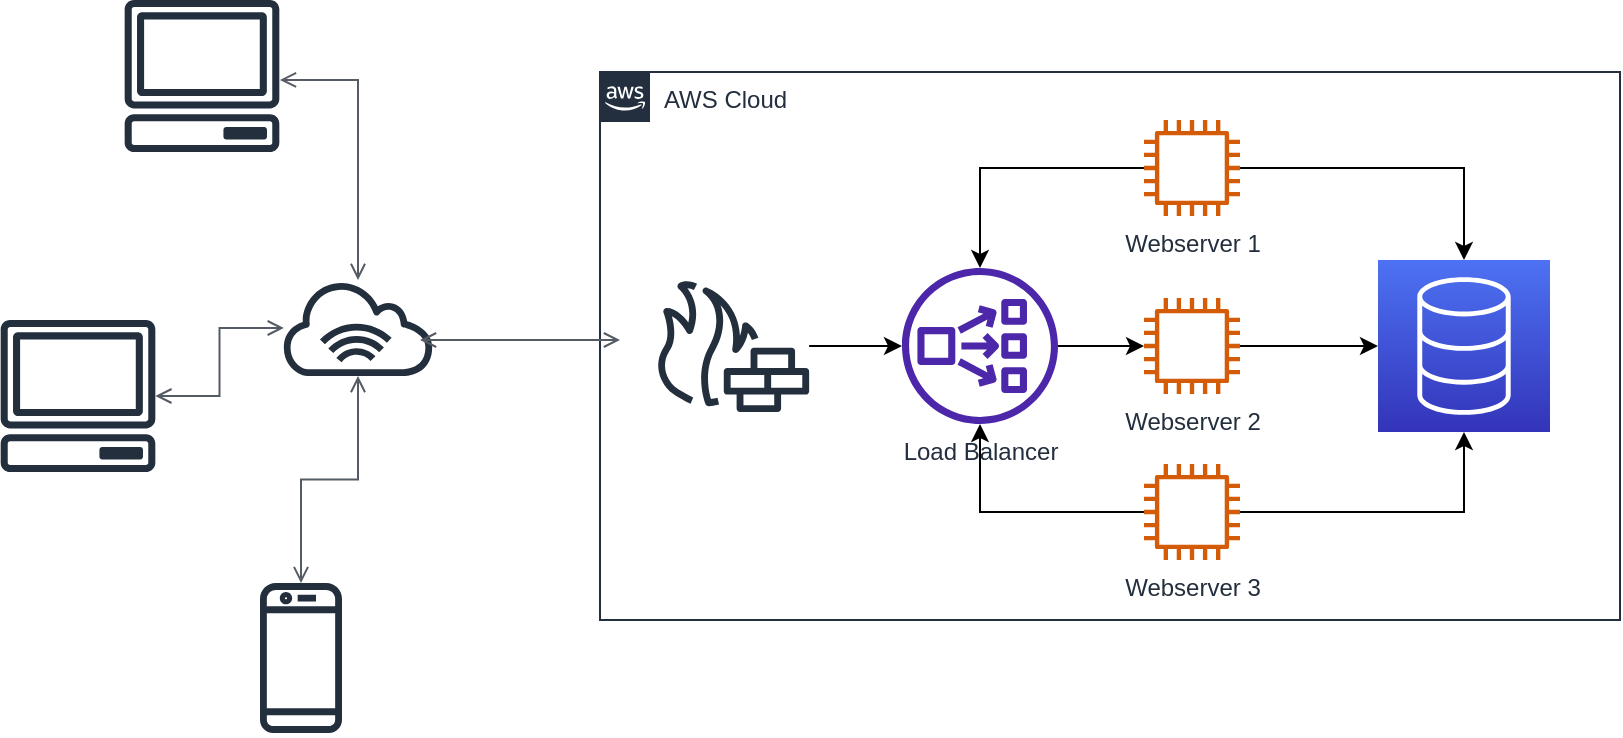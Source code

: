 <mxfile version="16.0.0" type="github">
  <diagram id="Ht1M8jgEwFfnCIfOTk4-" name="Page-1">
    <mxGraphModel dx="1186" dy="1841" grid="1" gridSize="10" guides="1" tooltips="1" connect="1" arrows="1" fold="1" page="1" pageScale="1" pageWidth="850" pageHeight="1100" math="0" shadow="0">
      <root>
        <mxCell id="0" />
        <mxCell id="1" parent="0" />
        <mxCell id="UEzPUAAOIrF-is8g5C7q-154" value="AWS Cloud" style="points=[[0,0],[0.25,0],[0.5,0],[0.75,0],[1,0],[1,0.25],[1,0.5],[1,0.75],[1,1],[0.75,1],[0.5,1],[0.25,1],[0,1],[0,0.75],[0,0.5],[0,0.25]];outlineConnect=0;gradientColor=none;html=1;whiteSpace=wrap;fontSize=12;fontStyle=0;shape=mxgraph.aws4.group;grIcon=mxgraph.aws4.group_aws_cloud_alt;strokeColor=#232F3E;fillColor=none;verticalAlign=top;align=left;spacingLeft=30;fontColor=#232F3E;dashed=0;labelBackgroundColor=#ffffff;container=1;pointerEvents=0;collapsible=0;recursiveResize=0;" parent="1" vertex="1">
          <mxGeometry x="320" y="-1024" width="510" height="274" as="geometry" />
        </mxCell>
        <mxCell id="p693AnayMS0oR76MkHpQ-14" value="" style="edgeStyle=orthogonalEdgeStyle;rounded=0;orthogonalLoop=1;jettySize=auto;html=1;" parent="UEzPUAAOIrF-is8g5C7q-154" source="p693AnayMS0oR76MkHpQ-8" target="p693AnayMS0oR76MkHpQ-11" edge="1">
          <mxGeometry relative="1" as="geometry" />
        </mxCell>
        <mxCell id="p693AnayMS0oR76MkHpQ-8" value="Load Balancer" style="sketch=0;outlineConnect=0;fontColor=#232F3E;gradientColor=none;fillColor=#4D27AA;strokeColor=none;dashed=0;verticalLabelPosition=bottom;verticalAlign=top;align=center;html=1;fontSize=12;fontStyle=0;aspect=fixed;pointerEvents=1;shape=mxgraph.aws4.network_load_balancer;" parent="UEzPUAAOIrF-is8g5C7q-154" vertex="1">
          <mxGeometry x="151" y="98" width="78" height="78" as="geometry" />
        </mxCell>
        <mxCell id="p693AnayMS0oR76MkHpQ-15" style="edgeStyle=orthogonalEdgeStyle;rounded=0;orthogonalLoop=1;jettySize=auto;html=1;" parent="UEzPUAAOIrF-is8g5C7q-154" source="p693AnayMS0oR76MkHpQ-10" target="p693AnayMS0oR76MkHpQ-8" edge="1">
          <mxGeometry relative="1" as="geometry" />
        </mxCell>
        <mxCell id="p693AnayMS0oR76MkHpQ-18" style="edgeStyle=orthogonalEdgeStyle;rounded=0;orthogonalLoop=1;jettySize=auto;html=1;" parent="UEzPUAAOIrF-is8g5C7q-154" source="p693AnayMS0oR76MkHpQ-10" target="p693AnayMS0oR76MkHpQ-17" edge="1">
          <mxGeometry relative="1" as="geometry" />
        </mxCell>
        <mxCell id="p693AnayMS0oR76MkHpQ-10" value="Webserver 1" style="sketch=0;outlineConnect=0;fontColor=#232F3E;gradientColor=none;fillColor=#D45B07;strokeColor=none;dashed=0;verticalLabelPosition=bottom;verticalAlign=top;align=center;html=1;fontSize=12;fontStyle=0;aspect=fixed;pointerEvents=1;shape=mxgraph.aws4.instance2;" parent="UEzPUAAOIrF-is8g5C7q-154" vertex="1">
          <mxGeometry x="272" y="24" width="48" height="48" as="geometry" />
        </mxCell>
        <mxCell id="p693AnayMS0oR76MkHpQ-19" style="edgeStyle=orthogonalEdgeStyle;rounded=0;orthogonalLoop=1;jettySize=auto;html=1;" parent="UEzPUAAOIrF-is8g5C7q-154" source="p693AnayMS0oR76MkHpQ-11" target="p693AnayMS0oR76MkHpQ-17" edge="1">
          <mxGeometry relative="1" as="geometry" />
        </mxCell>
        <mxCell id="p693AnayMS0oR76MkHpQ-11" value="Webserver 2" style="sketch=0;outlineConnect=0;fontColor=#232F3E;gradientColor=none;fillColor=#D45B07;strokeColor=none;dashed=0;verticalLabelPosition=bottom;verticalAlign=top;align=center;html=1;fontSize=12;fontStyle=0;aspect=fixed;pointerEvents=1;shape=mxgraph.aws4.instance2;" parent="UEzPUAAOIrF-is8g5C7q-154" vertex="1">
          <mxGeometry x="272" y="113" width="48" height="48" as="geometry" />
        </mxCell>
        <mxCell id="p693AnayMS0oR76MkHpQ-16" style="edgeStyle=orthogonalEdgeStyle;rounded=0;orthogonalLoop=1;jettySize=auto;html=1;" parent="UEzPUAAOIrF-is8g5C7q-154" source="p693AnayMS0oR76MkHpQ-12" target="p693AnayMS0oR76MkHpQ-8" edge="1">
          <mxGeometry relative="1" as="geometry" />
        </mxCell>
        <mxCell id="p693AnayMS0oR76MkHpQ-20" style="edgeStyle=orthogonalEdgeStyle;rounded=0;orthogonalLoop=1;jettySize=auto;html=1;" parent="UEzPUAAOIrF-is8g5C7q-154" source="p693AnayMS0oR76MkHpQ-12" target="p693AnayMS0oR76MkHpQ-17" edge="1">
          <mxGeometry relative="1" as="geometry" />
        </mxCell>
        <mxCell id="p693AnayMS0oR76MkHpQ-12" value="Webserver 3" style="sketch=0;outlineConnect=0;fontColor=#232F3E;gradientColor=none;fillColor=#D45B07;strokeColor=none;dashed=0;verticalLabelPosition=bottom;verticalAlign=top;align=center;html=1;fontSize=12;fontStyle=0;aspect=fixed;pointerEvents=1;shape=mxgraph.aws4.instance2;" parent="UEzPUAAOIrF-is8g5C7q-154" vertex="1">
          <mxGeometry x="272" y="196" width="48" height="48" as="geometry" />
        </mxCell>
        <mxCell id="p693AnayMS0oR76MkHpQ-17" value="" style="sketch=0;points=[[0,0,0],[0.25,0,0],[0.5,0,0],[0.75,0,0],[1,0,0],[0,1,0],[0.25,1,0],[0.5,1,0],[0.75,1,0],[1,1,0],[0,0.25,0],[0,0.5,0],[0,0.75,0],[1,0.25,0],[1,0.5,0],[1,0.75,0]];outlineConnect=0;fontColor=#232F3E;gradientColor=#4D72F3;gradientDirection=north;fillColor=#3334B9;strokeColor=#ffffff;dashed=0;verticalLabelPosition=bottom;verticalAlign=top;align=center;html=1;fontSize=12;fontStyle=0;aspect=fixed;shape=mxgraph.aws4.resourceIcon;resIcon=mxgraph.aws4.database;" parent="UEzPUAAOIrF-is8g5C7q-154" vertex="1">
          <mxGeometry x="389" y="94" width="86" height="86" as="geometry" />
        </mxCell>
        <mxCell id="a3uJV465unf0zNk9_dDr-1" style="edgeStyle=orthogonalEdgeStyle;rounded=0;orthogonalLoop=1;jettySize=auto;html=1;" edge="1" parent="UEzPUAAOIrF-is8g5C7q-154" source="p693AnayMS0oR76MkHpQ-25" target="p693AnayMS0oR76MkHpQ-8">
          <mxGeometry relative="1" as="geometry" />
        </mxCell>
        <mxCell id="p693AnayMS0oR76MkHpQ-25" value="" style="sketch=0;outlineConnect=0;fontColor=#232F3E;gradientColor=none;fillColor=#232F3D;strokeColor=none;dashed=0;verticalLabelPosition=bottom;verticalAlign=top;align=center;html=1;fontSize=12;fontStyle=0;aspect=fixed;pointerEvents=1;shape=mxgraph.aws4.generic_firewall;" parent="UEzPUAAOIrF-is8g5C7q-154" vertex="1">
          <mxGeometry x="27" y="104" width="78" height="66" as="geometry" />
        </mxCell>
        <mxCell id="p693AnayMS0oR76MkHpQ-22" value="" style="sketch=0;outlineConnect=0;fontColor=#232F3E;gradientColor=none;fillColor=#232F3D;strokeColor=none;dashed=0;verticalLabelPosition=bottom;verticalAlign=top;align=center;html=1;fontSize=12;fontStyle=0;aspect=fixed;pointerEvents=1;shape=mxgraph.aws4.internet_alt1;" parent="1" vertex="1">
          <mxGeometry x="160" y="-920" width="78" height="48" as="geometry" />
        </mxCell>
        <mxCell id="p693AnayMS0oR76MkHpQ-27" value="" style="edgeStyle=orthogonalEdgeStyle;html=1;endArrow=open;elbow=vertical;startArrow=open;startFill=0;endFill=0;strokeColor=#545B64;rounded=0;" parent="1" edge="1">
          <mxGeometry width="100" relative="1" as="geometry">
            <mxPoint x="230" y="-890" as="sourcePoint" />
            <mxPoint x="330" y="-890" as="targetPoint" />
          </mxGeometry>
        </mxCell>
        <mxCell id="p693AnayMS0oR76MkHpQ-28" value="" style="sketch=0;outlineConnect=0;fontColor=#232F3E;gradientColor=none;fillColor=#232F3D;strokeColor=none;dashed=0;verticalLabelPosition=bottom;verticalAlign=top;align=center;html=1;fontSize=12;fontStyle=0;aspect=fixed;pointerEvents=1;shape=mxgraph.aws4.client;" parent="1" vertex="1">
          <mxGeometry x="82" y="-1060" width="78" height="76" as="geometry" />
        </mxCell>
        <mxCell id="p693AnayMS0oR76MkHpQ-29" value="" style="sketch=0;outlineConnect=0;fontColor=#232F3E;gradientColor=none;fillColor=#232F3D;strokeColor=none;dashed=0;verticalLabelPosition=bottom;verticalAlign=top;align=center;html=1;fontSize=12;fontStyle=0;aspect=fixed;pointerEvents=1;shape=mxgraph.aws4.client;" parent="1" vertex="1">
          <mxGeometry x="20" y="-900" width="78" height="76" as="geometry" />
        </mxCell>
        <mxCell id="p693AnayMS0oR76MkHpQ-30" value="" style="sketch=0;outlineConnect=0;fontColor=#232F3E;gradientColor=none;fillColor=#232F3D;strokeColor=none;dashed=0;verticalLabelPosition=bottom;verticalAlign=top;align=center;html=1;fontSize=12;fontStyle=0;aspect=fixed;pointerEvents=1;shape=mxgraph.aws4.mobile_client;" parent="1" vertex="1">
          <mxGeometry x="150" y="-770" width="41" height="78" as="geometry" />
        </mxCell>
        <mxCell id="p693AnayMS0oR76MkHpQ-31" value="" style="edgeStyle=orthogonalEdgeStyle;html=1;endArrow=open;elbow=vertical;startArrow=open;startFill=0;endFill=0;strokeColor=#545B64;rounded=0;exitX=1.004;exitY=0.526;exitDx=0;exitDy=0;exitPerimeter=0;" parent="1" source="p693AnayMS0oR76MkHpQ-28" target="p693AnayMS0oR76MkHpQ-22" edge="1">
          <mxGeometry width="100" relative="1" as="geometry">
            <mxPoint x="170" y="-1020" as="sourcePoint" />
            <mxPoint x="190" y="-930" as="targetPoint" />
          </mxGeometry>
        </mxCell>
        <mxCell id="p693AnayMS0oR76MkHpQ-32" value="" style="edgeStyle=orthogonalEdgeStyle;html=1;endArrow=open;elbow=vertical;startArrow=open;startFill=0;endFill=0;strokeColor=#545B64;rounded=0;" parent="1" source="p693AnayMS0oR76MkHpQ-29" target="p693AnayMS0oR76MkHpQ-22" edge="1">
          <mxGeometry width="100" relative="1" as="geometry">
            <mxPoint x="-50" y="-940" as="sourcePoint" />
            <mxPoint x="50" y="-940" as="targetPoint" />
          </mxGeometry>
        </mxCell>
        <mxCell id="p693AnayMS0oR76MkHpQ-33" value="" style="edgeStyle=orthogonalEdgeStyle;html=1;endArrow=open;elbow=vertical;startArrow=open;startFill=0;endFill=0;strokeColor=#545B64;rounded=0;" parent="1" source="p693AnayMS0oR76MkHpQ-30" target="p693AnayMS0oR76MkHpQ-22" edge="1">
          <mxGeometry width="100" relative="1" as="geometry">
            <mxPoint x="170" y="-780" as="sourcePoint" />
            <mxPoint x="270" y="-780" as="targetPoint" />
          </mxGeometry>
        </mxCell>
      </root>
    </mxGraphModel>
  </diagram>
</mxfile>
